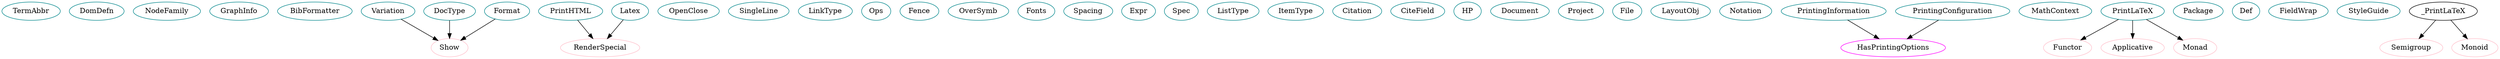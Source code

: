 digraph printers{
TermAbbr	[shape=oval, color=turquoise4, label="TermAbbr"];
DomDefn	[shape=oval, color=turquoise4, label="DomDefn"];
NodeFamily	[shape=oval, color=turquoise4, label="NodeFamily"];
GraphInfo	[shape=oval, color=turquoise4, label="GraphInfo"];
BibFormatter	[shape=oval, color=turquoise4, label="BibFormatter"];
Variation	[shape=oval, color=turquoise4, label="Variation"];
PrintHTML	[shape=oval, color=turquoise4, label="PrintHTML"];
OpenClose	[shape=oval, color=turquoise4, label="OpenClose"];
Variation	[shape=oval, color=turquoise4, label="Variation"];
SingleLine	[shape=oval, color=turquoise4, label="SingleLine"];
LinkType	[shape=oval, color=turquoise4, label="LinkType"];
Ops	[shape=oval, color=turquoise4, label="Ops"];
Fence	[shape=oval, color=turquoise4, label="Fence"];
OverSymb	[shape=oval, color=turquoise4, label="OverSymb"];
Fonts	[shape=oval, color=turquoise4, label="Fonts"];
Spacing	[shape=oval, color=turquoise4, label="Spacing"];
Expr	[shape=oval, color=turquoise4, label="Expr"];
Spec	[shape=oval, color=turquoise4, label="Spec"];
ListType	[shape=oval, color=turquoise4, label="ListType"];
ItemType	[shape=oval, color=turquoise4, label="ItemType"];
Citation	[shape=oval, color=turquoise4, label="Citation"];
CiteField	[shape=oval, color=turquoise4, label="CiteField"];
HP	[shape=oval, color=turquoise4, label="HP"];
Document	[shape=oval, color=turquoise4, label="Document"];
Project	[shape=oval, color=turquoise4, label="Project"];
File	[shape=oval, color=turquoise4, label="File"];
LayoutObj	[shape=oval, color=turquoise4, label="LayoutObj"];
Notation	[shape=oval, color=turquoise4, label="Notation"];
PrintingInformation	[shape=oval, color=turquoise4, label="PrintingInformation"];
PrintingConfiguration	[shape=oval, color=turquoise4, label="PrintingConfiguration"];
MathContext	[shape=oval, color=turquoise4, label="MathContext"];
PrintLaTeX	[shape=oval, color=turquoise4, label="PrintLaTeX"];
Latex	[shape=oval, color=turquoise4, label="Latex"];
Package	[shape=oval, color=turquoise4, label="Package"];
Def	[shape=oval, color=turquoise4, label="Def"];
OpenClose	[shape=oval, color=turquoise4, label="OpenClose"];
FieldWrap	[shape=oval, color=turquoise4, label="FieldWrap"];
StyleGuide	[shape=oval, color=turquoise4, label="StyleGuide"];
DocType	[shape=oval, color=turquoise4, label="DocType"];
Format	[shape=oval, color=turquoise4, label="Format"];
Show	[shape=oval, color=pink, label="Show"];
RenderSpecial	[shape=oval, color=pink, label="RenderSpecial"];
HasPrintingOptions	[shape=oval, color=pink, label="HasPrintingOptions"];
Functor	[shape=oval, color=pink, label="Functor"];
Applicative	[shape=oval, color=pink, label="Applicative"];
Monad	[shape=oval, color=pink, label="Monad"];
Semigroup	[shape=oval, color=pink, label="Semigroup"];
Monoid	[shape=oval, color=pink, label="Monoid"];
RenderSpecial	[shape=oval, color=pink, label="RenderSpecial"];
Show	[shape=oval, color=pink, label="Show"];
HasPrintingOptions	[shape=oval, color=magenta, label="HasPrintingOptions"];
Variation -> Show;
PrintHTML -> RenderSpecial;
PrintingConfiguration -> HasPrintingOptions;
PrintingInformation -> HasPrintingOptions;
PrintLaTeX -> Functor;
PrintLaTeX -> Applicative;
PrintLaTeX -> Monad;
_PrintLaTeX -> Semigroup;
_PrintLaTeX -> Monoid;
Latex -> RenderSpecial;
Format -> Show;
DocType -> Show;
}
